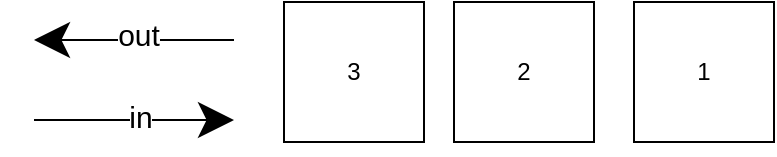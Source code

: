 <mxfile>
    <diagram id="KrTAXbhLCHLTntz7dbzc" name="Page-1">
        <mxGraphModel dx="597" dy="329" grid="1" gridSize="10" guides="1" tooltips="1" connect="1" arrows="1" fold="1" page="1" pageScale="1" pageWidth="850" pageHeight="1100" math="0" shadow="0">
            <root>
                <mxCell id="0"/>
                <mxCell id="1" parent="0"/>
                <mxCell id="2" value="1" style="whiteSpace=wrap;html=1;" vertex="1" parent="1">
                    <mxGeometry x="590" y="310" width="70" height="70" as="geometry"/>
                </mxCell>
                <mxCell id="3" value="2" style="whiteSpace=wrap;html=1;" vertex="1" parent="1">
                    <mxGeometry x="500" y="310" width="70" height="70" as="geometry"/>
                </mxCell>
                <mxCell id="4" value="3" style="whiteSpace=wrap;html=1;" vertex="1" parent="1">
                    <mxGeometry x="415" y="310" width="70" height="70" as="geometry"/>
                </mxCell>
                <mxCell id="5" value="" style="edgeStyle=none;orthogonalLoop=1;jettySize=auto;html=1;jumpSize=8;endSize=15;" edge="1" parent="1">
                    <mxGeometry width="100" relative="1" as="geometry">
                        <mxPoint x="290" y="369" as="sourcePoint"/>
                        <mxPoint x="390" y="369" as="targetPoint"/>
                        <Array as="points"/>
                    </mxGeometry>
                </mxCell>
                <mxCell id="6" value="&lt;font style=&quot;font-size: 15px;&quot;&gt;in&lt;/font&gt;" style="edgeLabel;html=1;align=center;verticalAlign=middle;resizable=0;points=[];" vertex="1" connectable="0" parent="5">
                    <mxGeometry x="-0.38" relative="1" as="geometry">
                        <mxPoint x="22" y="-2" as="offset"/>
                    </mxGeometry>
                </mxCell>
                <mxCell id="7" value="" style="edgeStyle=none;orthogonalLoop=1;jettySize=auto;html=1;jumpSize=8;endSize=15;" edge="1" parent="1">
                    <mxGeometry width="100" relative="1" as="geometry">
                        <mxPoint x="390" y="329" as="sourcePoint"/>
                        <mxPoint x="290" y="329" as="targetPoint"/>
                        <Array as="points"/>
                    </mxGeometry>
                </mxCell>
                <mxCell id="11" value="out" style="edgeLabel;html=1;align=center;verticalAlign=middle;resizable=0;points=[];fontSize=15;" vertex="1" connectable="0" parent="7">
                    <mxGeometry x="-0.26" y="-1" relative="1" as="geometry">
                        <mxPoint x="-11" y="-2" as="offset"/>
                    </mxGeometry>
                </mxCell>
            </root>
        </mxGraphModel>
    </diagram>
</mxfile>